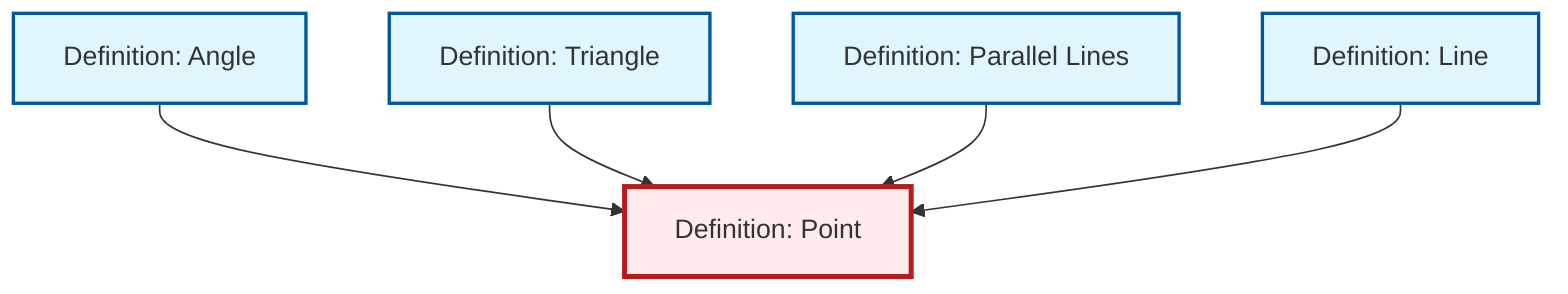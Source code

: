 graph TD
    classDef definition fill:#e1f5fe,stroke:#01579b,stroke-width:2px
    classDef theorem fill:#f3e5f5,stroke:#4a148c,stroke-width:2px
    classDef axiom fill:#fff3e0,stroke:#e65100,stroke-width:2px
    classDef example fill:#e8f5e9,stroke:#1b5e20,stroke-width:2px
    classDef current fill:#ffebee,stroke:#b71c1c,stroke-width:3px
    def-point["Definition: Point"]:::definition
    def-triangle["Definition: Triangle"]:::definition
    def-parallel["Definition: Parallel Lines"]:::definition
    def-line["Definition: Line"]:::definition
    def-angle["Definition: Angle"]:::definition
    def-angle --> def-point
    def-triangle --> def-point
    def-parallel --> def-point
    def-line --> def-point
    class def-point current